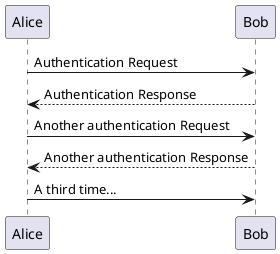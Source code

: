 @startuml sequence_example
Alice -> Bob: Authentication Request
Bob --> Alice: Authentication Response

Alice -> Bob: Another authentication Request
Alice <-- Bob: Another authentication Response

Alice -> Bob: A third time...
@enduml